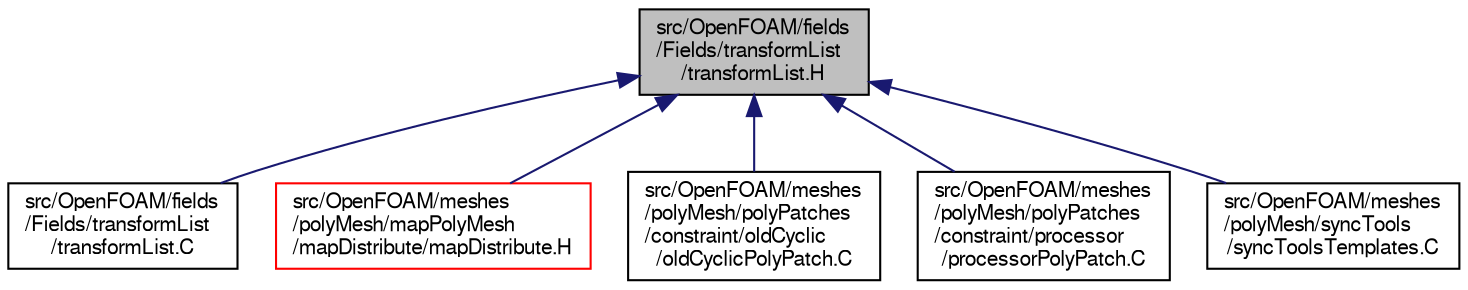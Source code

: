digraph "src/OpenFOAM/fields/Fields/transformList/transformList.H"
{
  bgcolor="transparent";
  edge [fontname="FreeSans",fontsize="10",labelfontname="FreeSans",labelfontsize="10"];
  node [fontname="FreeSans",fontsize="10",shape=record];
  Node139 [label="src/OpenFOAM/fields\l/Fields/transformList\l/transformList.H",height=0.2,width=0.4,color="black", fillcolor="grey75", style="filled", fontcolor="black"];
  Node139 -> Node140 [dir="back",color="midnightblue",fontsize="10",style="solid",fontname="FreeSans"];
  Node140 [label="src/OpenFOAM/fields\l/Fields/transformList\l/transformList.C",height=0.2,width=0.4,color="black",URL="$a09740.html"];
  Node139 -> Node141 [dir="back",color="midnightblue",fontsize="10",style="solid",fontname="FreeSans"];
  Node141 [label="src/OpenFOAM/meshes\l/polyMesh/mapPolyMesh\l/mapDistribute/mapDistribute.H",height=0.2,width=0.4,color="red",URL="$a11576.html"];
  Node139 -> Node528 [dir="back",color="midnightblue",fontsize="10",style="solid",fontname="FreeSans"];
  Node528 [label="src/OpenFOAM/meshes\l/polyMesh/polyPatches\l/constraint/oldCyclic\l/oldCyclicPolyPatch.C",height=0.2,width=0.4,color="black",URL="$a11708.html"];
  Node139 -> Node529 [dir="back",color="midnightblue",fontsize="10",style="solid",fontname="FreeSans"];
  Node529 [label="src/OpenFOAM/meshes\l/polyMesh/polyPatches\l/constraint/processor\l/processorPolyPatch.C",height=0.2,width=0.4,color="black",URL="$a11714.html"];
  Node139 -> Node434 [dir="back",color="midnightblue",fontsize="10",style="solid",fontname="FreeSans"];
  Node434 [label="src/OpenFOAM/meshes\l/polyMesh/syncTools\l/syncToolsTemplates.C",height=0.2,width=0.4,color="black",URL="$a11771.html"];
}
